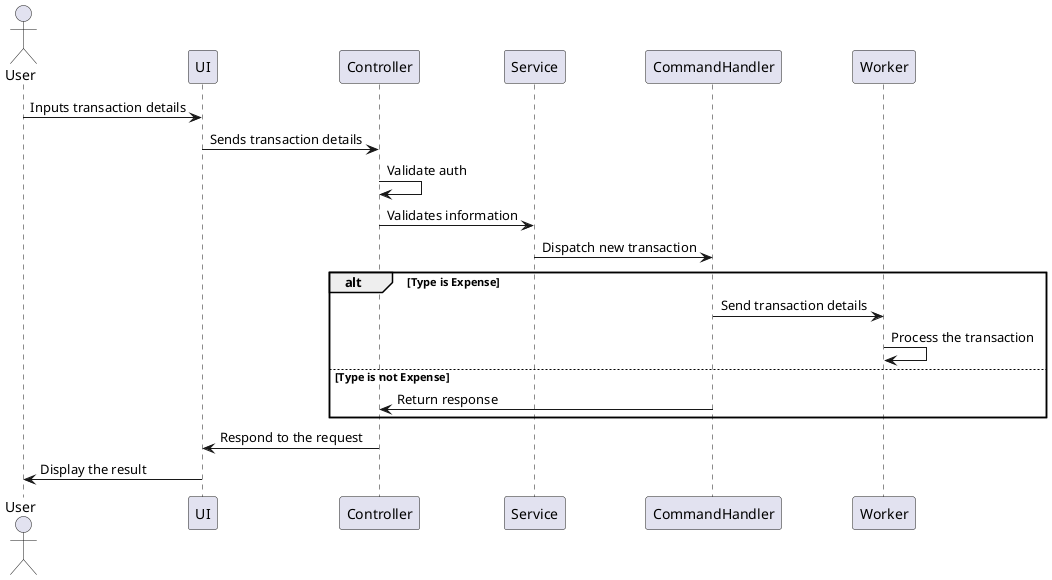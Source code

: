 @startuml NewTransac
actor User
participant UI
participant Controller
participant Service
participant CommandHandler
participant Worker

User -> UI: Inputs transaction details
UI -> Controller: Sends transaction details
Controller -> Controller: Validate auth
Controller -> Service: Validates information
Service -> CommandHandler: Dispatch new transaction
alt Type is Expense
    CommandHandler -> Worker: Send transaction details
    Worker -> Worker : Process the transaction
else Type is not Expense
    CommandHandler -> Controller: Return response
end
Controller -> UI: Respond to the request
UI -> User: Display the result
@enduml
